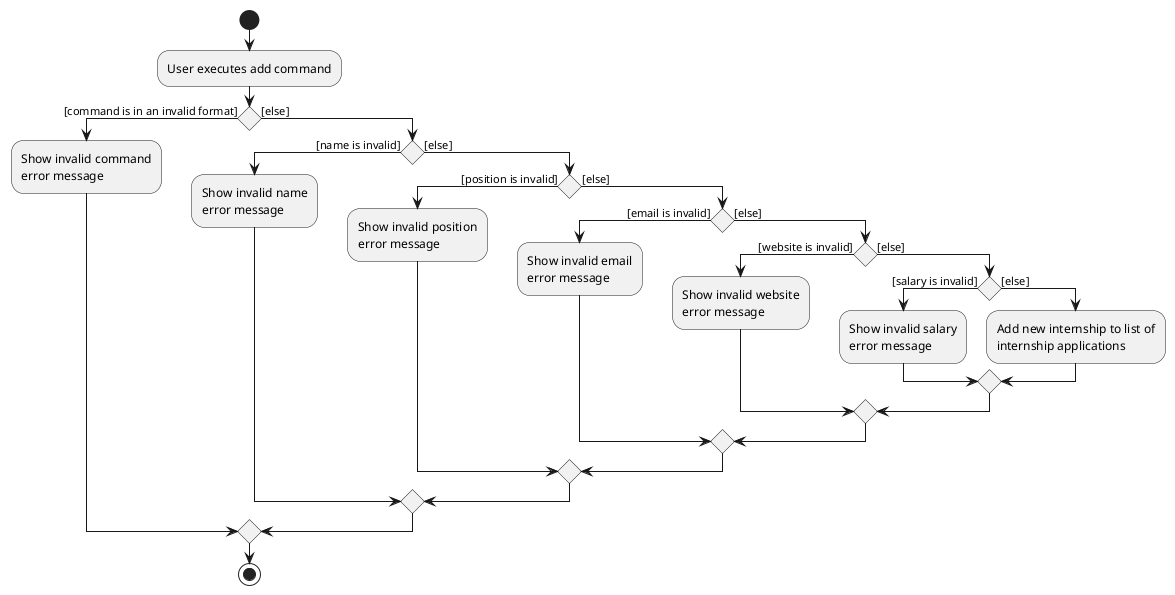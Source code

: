 @startuml
start
:User executes add command;

'Since the beta syntax does not support placing the condition outside the
'diamond we place it as the true branch instead.

if () then ([command is in an invalid format])
    :Show invalid command
    error message;

else ([else])
    if () then ([name is invalid])
    :Show invalid name
    error message;

    else ([else])
        if () then ([position is invalid])
            :Show invalid position
            error message;

        else ([else])
            if () then ([email is invalid])
                :Show invalid email
                error message;

            else ([else])
                if () then ([website is invalid])
                    :Show invalid website
                    error message;

                else ([else])
                    if () then ([salary is invalid])
                        :Show invalid salary
                        error message;

                        else ([else])
                        :Add new internship to list of
                        internship applications;
                    endif
                endif
            endif
        endif
    endif
endif
stop
@enduml
